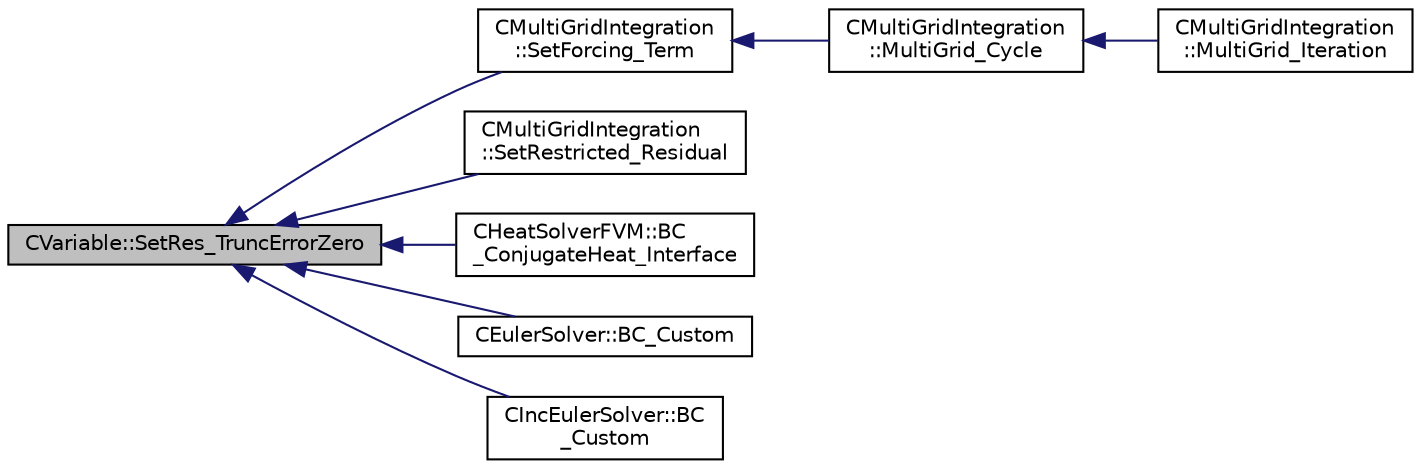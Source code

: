 digraph "CVariable::SetRes_TruncErrorZero"
{
  edge [fontname="Helvetica",fontsize="10",labelfontname="Helvetica",labelfontsize="10"];
  node [fontname="Helvetica",fontsize="10",shape=record];
  rankdir="LR";
  Node5637 [label="CVariable::SetRes_TruncErrorZero",height=0.2,width=0.4,color="black", fillcolor="grey75", style="filled", fontcolor="black"];
  Node5637 -> Node5638 [dir="back",color="midnightblue",fontsize="10",style="solid",fontname="Helvetica"];
  Node5638 [label="CMultiGridIntegration\l::SetForcing_Term",height=0.2,width=0.4,color="black", fillcolor="white", style="filled",URL="$class_c_multi_grid_integration.html#a3bfd97747d2b461a40b117d50fa4e0ec",tooltip="Compute the forcing term. "];
  Node5638 -> Node5639 [dir="back",color="midnightblue",fontsize="10",style="solid",fontname="Helvetica"];
  Node5639 [label="CMultiGridIntegration\l::MultiGrid_Cycle",height=0.2,width=0.4,color="black", fillcolor="white", style="filled",URL="$class_c_multi_grid_integration.html#aa9a52a00a3417c465307ae6aea035f41",tooltip="Perform a Full-Approximation Storage (FAS) Multigrid. "];
  Node5639 -> Node5640 [dir="back",color="midnightblue",fontsize="10",style="solid",fontname="Helvetica"];
  Node5640 [label="CMultiGridIntegration\l::MultiGrid_Iteration",height=0.2,width=0.4,color="black", fillcolor="white", style="filled",URL="$class_c_multi_grid_integration.html#af0b4014222a37402257b735d2ca32a81",tooltip="This subroutine calls the MultiGrid_Cycle and also prepare the multigrid levels and the monitoring..."];
  Node5637 -> Node5641 [dir="back",color="midnightblue",fontsize="10",style="solid",fontname="Helvetica"];
  Node5641 [label="CMultiGridIntegration\l::SetRestricted_Residual",height=0.2,width=0.4,color="black", fillcolor="white", style="filled",URL="$class_c_multi_grid_integration.html#acc951bf952abb2cc8b6eaceb1b4a37f3",tooltip="Compute truncation error in the coarse grid using the fine grid information. "];
  Node5637 -> Node5642 [dir="back",color="midnightblue",fontsize="10",style="solid",fontname="Helvetica"];
  Node5642 [label="CHeatSolverFVM::BC\l_ConjugateHeat_Interface",height=0.2,width=0.4,color="black", fillcolor="white", style="filled",URL="$class_c_heat_solver_f_v_m.html#ab4ec9e8b3220ab50392d3387bc12d894",tooltip="Impose the (received) conjugate heat variables. "];
  Node5637 -> Node5643 [dir="back",color="midnightblue",fontsize="10",style="solid",fontname="Helvetica"];
  Node5643 [label="CEulerSolver::BC_Custom",height=0.2,width=0.4,color="black", fillcolor="white", style="filled",URL="$class_c_euler_solver.html#ae87cdda3a6ab2ccfade750edaf727ef2",tooltip="Impose a custom or verification boundary condition. "];
  Node5637 -> Node5644 [dir="back",color="midnightblue",fontsize="10",style="solid",fontname="Helvetica"];
  Node5644 [label="CIncEulerSolver::BC\l_Custom",height=0.2,width=0.4,color="black", fillcolor="white", style="filled",URL="$class_c_inc_euler_solver.html#aa6e24766b75619d1116d7d5e668fdfd1",tooltip="Impose a custom or verification boundary condition. "];
}
